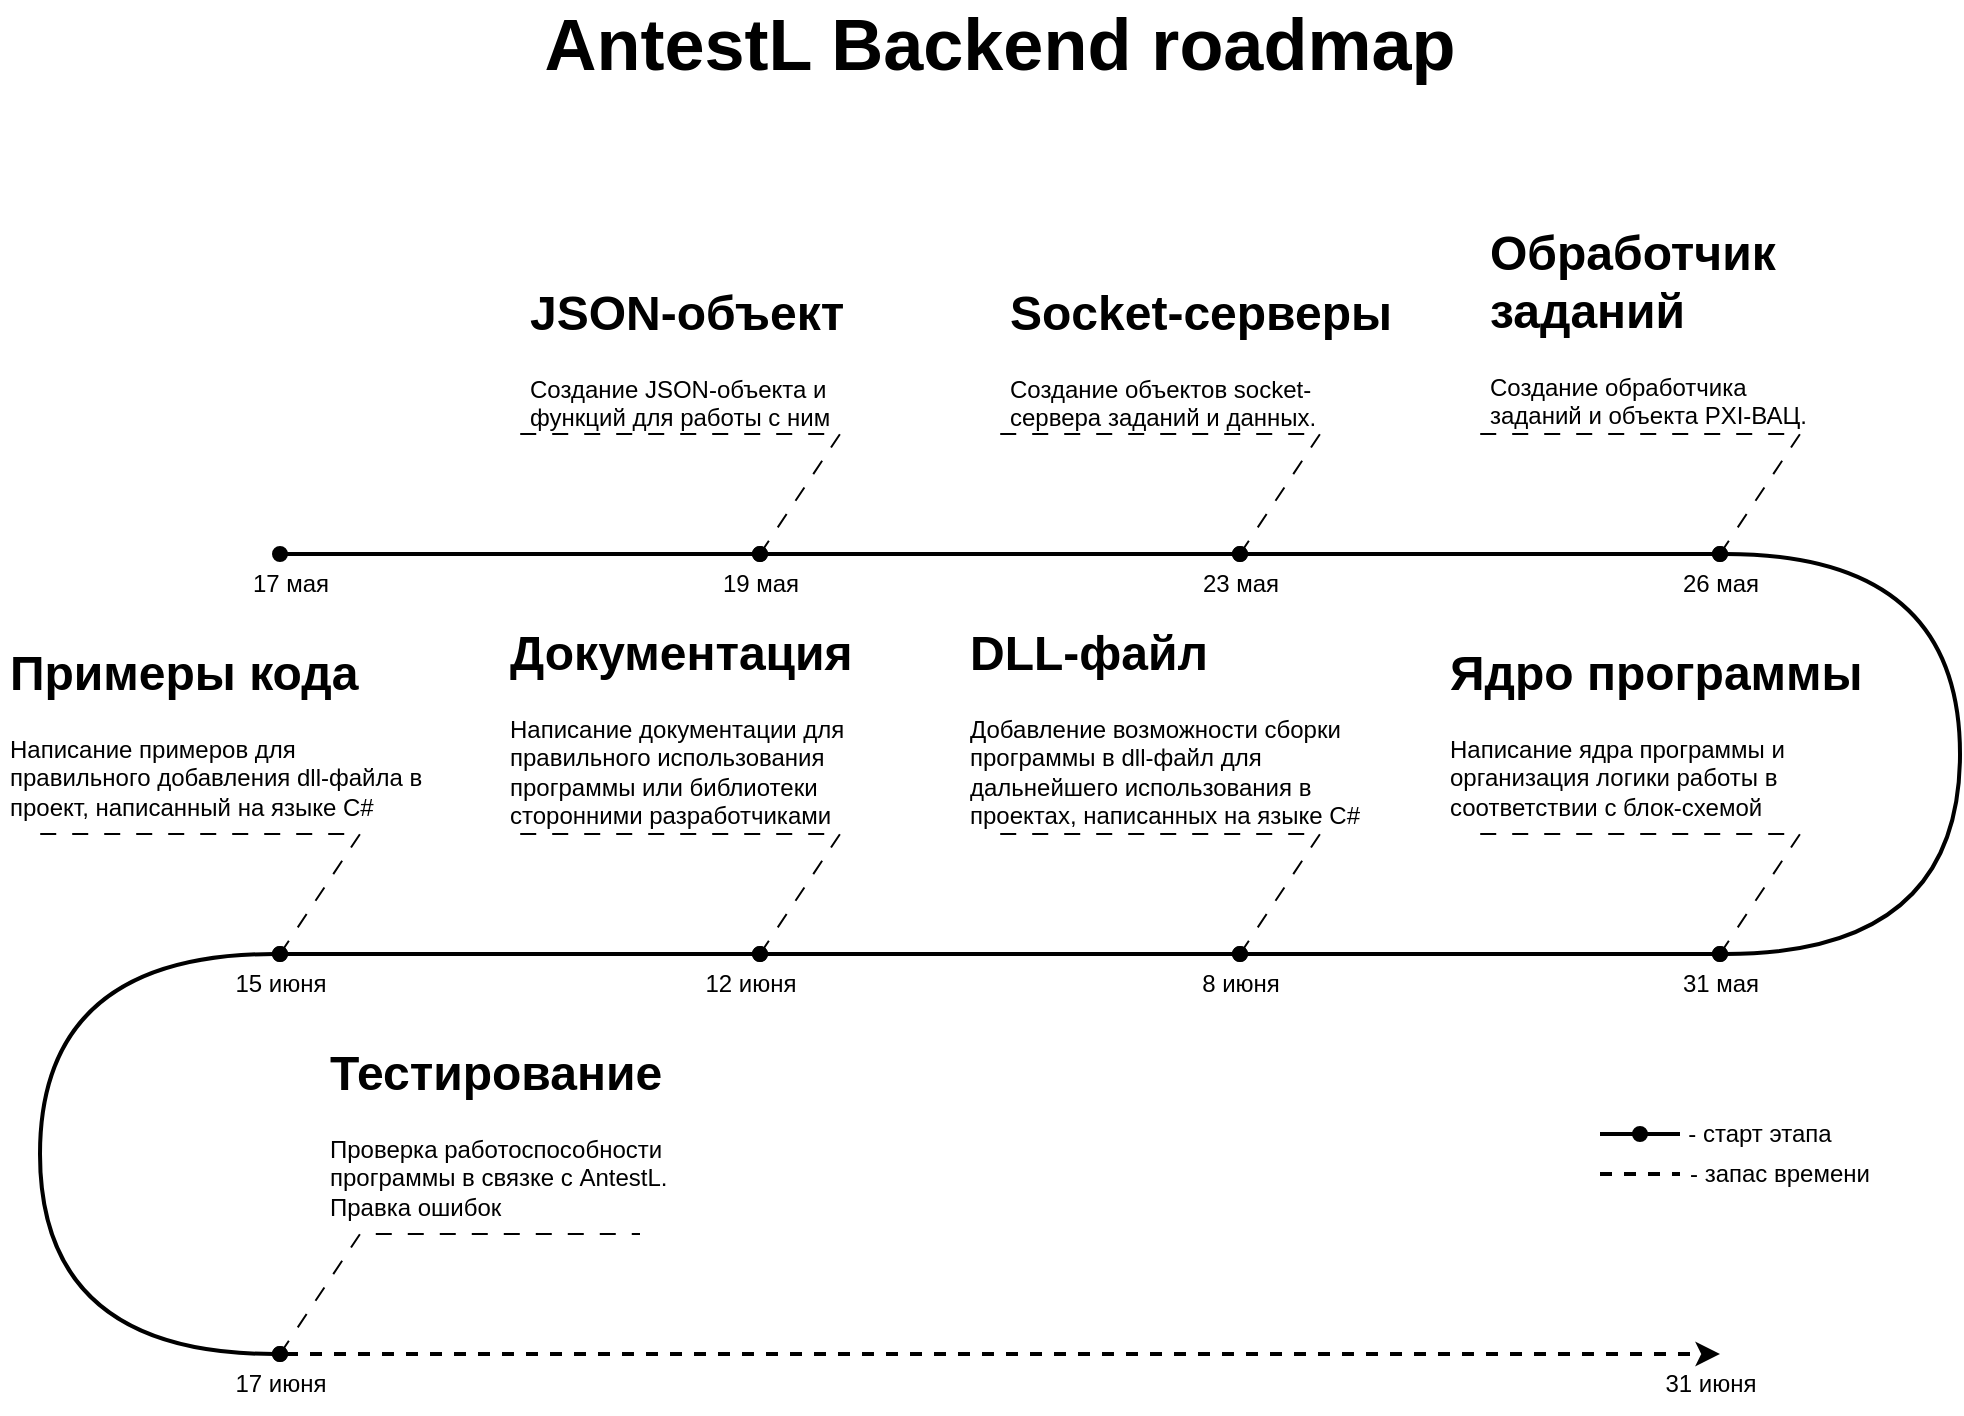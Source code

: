 <mxfile version="21.2.8" type="device">
  <diagram name="Страница 1" id="UXn_hMGYVFuB1G8V9kaG">
    <mxGraphModel dx="2400" dy="2358" grid="1" gridSize="10" guides="1" tooltips="1" connect="1" arrows="1" fold="1" page="1" pageScale="1" pageWidth="827" pageHeight="1169" math="0" shadow="0">
      <root>
        <mxCell id="0" />
        <mxCell id="1" parent="0" />
        <mxCell id="mgb5oVezH8hlTUdS7htL-2" value="&lt;h1&gt;JSON-объект&lt;/h1&gt;&lt;p&gt;Создание JSON-объекта и функций для работы с ним&lt;/p&gt;" style="text;html=1;strokeColor=none;fillColor=none;spacing=5;spacingTop=-20;whiteSpace=wrap;overflow=hidden;rounded=0;" vertex="1" parent="1">
          <mxGeometry x="80" y="100" width="170" height="80" as="geometry" />
        </mxCell>
        <mxCell id="mgb5oVezH8hlTUdS7htL-3" value="&lt;h1&gt;Socket-серверы&lt;/h1&gt;&lt;p&gt;Создание объектов socket-сервера заданий и данных.&amp;nbsp;&lt;/p&gt;" style="text;html=1;strokeColor=none;fillColor=none;spacing=5;spacingTop=-20;whiteSpace=wrap;overflow=hidden;rounded=0;" vertex="1" parent="1">
          <mxGeometry x="320" y="100" width="200" height="80" as="geometry" />
        </mxCell>
        <mxCell id="mgb5oVezH8hlTUdS7htL-4" value="&lt;h1&gt;Обработчик заданий&lt;/h1&gt;&lt;p&gt;Создание обработчика заданий и объекта PXI-ВАЦ.&amp;nbsp;&lt;/p&gt;" style="text;html=1;strokeColor=none;fillColor=none;spacing=5;spacingTop=-20;whiteSpace=wrap;overflow=hidden;rounded=0;" vertex="1" parent="1">
          <mxGeometry x="560" y="70" width="170" height="110" as="geometry" />
        </mxCell>
        <mxCell id="mgb5oVezH8hlTUdS7htL-5" value="&lt;h1&gt;Ядро программы&lt;/h1&gt;&lt;p&gt;Написание ядра программы и организация логики работы в соответствии с блок-схемой&lt;/p&gt;" style="text;html=1;strokeColor=none;fillColor=none;spacing=5;spacingTop=-20;whiteSpace=wrap;overflow=hidden;rounded=0;" vertex="1" parent="1">
          <mxGeometry x="540" y="280" width="220" height="100" as="geometry" />
        </mxCell>
        <mxCell id="mgb5oVezH8hlTUdS7htL-7" value="&lt;h1&gt;DLL-файл&lt;/h1&gt;&lt;p&gt;Добавление возможности сборки программы в dll-файл для дальнейшего использования в проектах, написанных на языке C#&lt;/p&gt;" style="text;html=1;strokeColor=none;fillColor=none;spacing=5;spacingTop=-20;whiteSpace=wrap;overflow=hidden;rounded=0;" vertex="1" parent="1">
          <mxGeometry x="300" y="270" width="210" height="110" as="geometry" />
        </mxCell>
        <mxCell id="mgb5oVezH8hlTUdS7htL-8" value="&lt;h1&gt;Документация&lt;/h1&gt;&lt;p&gt;Написание документации для правильного использования программы или библиотеки сторонними разработчиками&lt;/p&gt;" style="text;html=1;strokeColor=none;fillColor=none;spacing=5;spacingTop=-20;whiteSpace=wrap;overflow=hidden;rounded=0;" vertex="1" parent="1">
          <mxGeometry x="70" y="270" width="190" height="110" as="geometry" />
        </mxCell>
        <mxCell id="mgb5oVezH8hlTUdS7htL-9" value="&lt;h1&gt;Примеры кода&lt;/h1&gt;&lt;p&gt;Написание примеров для правильного добавления dll-файла в проект, написанный на языке C#&lt;/p&gt;" style="text;html=1;strokeColor=none;fillColor=none;spacing=5;spacingTop=-20;whiteSpace=wrap;overflow=hidden;rounded=0;" vertex="1" parent="1">
          <mxGeometry x="-180" y="280" width="220" height="100" as="geometry" />
        </mxCell>
        <mxCell id="mgb5oVezH8hlTUdS7htL-11" value="" style="endArrow=oval;html=1;rounded=0;startArrow=oval;startFill=1;endFill=1;strokeWidth=2;" edge="1" parent="1">
          <mxGeometry width="50" height="50" relative="1" as="geometry">
            <mxPoint x="-40" y="240" as="sourcePoint" />
            <mxPoint x="200" y="240" as="targetPoint" />
          </mxGeometry>
        </mxCell>
        <mxCell id="mgb5oVezH8hlTUdS7htL-12" value="19 мая" style="text;html=1;align=center;verticalAlign=middle;resizable=0;points=[];autosize=1;strokeColor=none;fillColor=none;" vertex="1" parent="1">
          <mxGeometry x="170" y="240" width="60" height="30" as="geometry" />
        </mxCell>
        <mxCell id="mgb5oVezH8hlTUdS7htL-13" value="" style="endArrow=none;html=1;rounded=0;dashed=1;dashPattern=8 8;" edge="1" parent="1">
          <mxGeometry width="50" height="50" relative="1" as="geometry">
            <mxPoint x="200" y="240" as="sourcePoint" />
            <mxPoint x="80" y="180" as="targetPoint" />
            <Array as="points">
              <mxPoint x="240" y="180" />
            </Array>
          </mxGeometry>
        </mxCell>
        <mxCell id="mgb5oVezH8hlTUdS7htL-14" value="23 мая" style="text;html=1;align=center;verticalAlign=middle;resizable=0;points=[];autosize=1;strokeColor=none;fillColor=none;" vertex="1" parent="1">
          <mxGeometry x="410" y="240" width="60" height="30" as="geometry" />
        </mxCell>
        <mxCell id="mgb5oVezH8hlTUdS7htL-15" value="" style="endArrow=oval;html=1;rounded=0;startArrow=oval;startFill=1;endFill=1;strokeWidth=2;" edge="1" parent="1">
          <mxGeometry width="50" height="50" relative="1" as="geometry">
            <mxPoint x="200" y="240" as="sourcePoint" />
            <mxPoint x="440" y="240" as="targetPoint" />
          </mxGeometry>
        </mxCell>
        <mxCell id="mgb5oVezH8hlTUdS7htL-16" value="26 мая" style="text;html=1;align=center;verticalAlign=middle;resizable=0;points=[];autosize=1;strokeColor=none;fillColor=none;" vertex="1" parent="1">
          <mxGeometry x="650" y="240" width="60" height="30" as="geometry" />
        </mxCell>
        <mxCell id="mgb5oVezH8hlTUdS7htL-17" value="" style="endArrow=none;html=1;rounded=0;dashed=1;dashPattern=8 8;" edge="1" parent="1">
          <mxGeometry width="50" height="50" relative="1" as="geometry">
            <mxPoint x="440" y="240" as="sourcePoint" />
            <mxPoint x="320" y="180" as="targetPoint" />
            <Array as="points">
              <mxPoint x="480" y="180" />
            </Array>
          </mxGeometry>
        </mxCell>
        <mxCell id="mgb5oVezH8hlTUdS7htL-18" value="" style="endArrow=oval;html=1;rounded=0;startArrow=oval;startFill=1;endFill=1;strokeWidth=2;" edge="1" parent="1">
          <mxGeometry width="50" height="50" relative="1" as="geometry">
            <mxPoint x="440" y="240" as="sourcePoint" />
            <mxPoint x="680" y="240" as="targetPoint" />
          </mxGeometry>
        </mxCell>
        <mxCell id="mgb5oVezH8hlTUdS7htL-19" value="" style="endArrow=none;html=1;rounded=0;dashed=1;dashPattern=8 8;" edge="1" parent="1">
          <mxGeometry width="50" height="50" relative="1" as="geometry">
            <mxPoint x="680" y="240" as="sourcePoint" />
            <mxPoint x="560" y="180" as="targetPoint" />
            <Array as="points">
              <mxPoint x="720" y="180" />
            </Array>
          </mxGeometry>
        </mxCell>
        <mxCell id="mgb5oVezH8hlTUdS7htL-20" value="31 мая" style="text;html=1;align=center;verticalAlign=middle;resizable=0;points=[];autosize=1;strokeColor=none;fillColor=none;" vertex="1" parent="1">
          <mxGeometry x="650" y="440" width="60" height="30" as="geometry" />
        </mxCell>
        <mxCell id="mgb5oVezH8hlTUdS7htL-21" value="" style="curved=1;endArrow=oval;html=1;rounded=0;endFill=1;startArrow=oval;startFill=1;strokeWidth=2;" edge="1" parent="1">
          <mxGeometry width="50" height="50" relative="1" as="geometry">
            <mxPoint x="680" y="440" as="sourcePoint" />
            <mxPoint x="680" y="240" as="targetPoint" />
            <Array as="points">
              <mxPoint x="800" y="440" />
              <mxPoint x="800" y="240" />
            </Array>
          </mxGeometry>
        </mxCell>
        <mxCell id="mgb5oVezH8hlTUdS7htL-22" value="" style="endArrow=oval;html=1;rounded=0;startArrow=oval;startFill=1;endFill=1;strokeWidth=2;" edge="1" parent="1">
          <mxGeometry width="50" height="50" relative="1" as="geometry">
            <mxPoint x="440" y="440" as="sourcePoint" />
            <mxPoint x="680" y="440" as="targetPoint" />
          </mxGeometry>
        </mxCell>
        <mxCell id="mgb5oVezH8hlTUdS7htL-23" value="" style="endArrow=none;html=1;rounded=0;dashed=1;dashPattern=8 8;" edge="1" parent="1">
          <mxGeometry width="50" height="50" relative="1" as="geometry">
            <mxPoint x="680" y="440" as="sourcePoint" />
            <mxPoint x="560" y="380" as="targetPoint" />
            <Array as="points">
              <mxPoint x="720" y="380" />
            </Array>
          </mxGeometry>
        </mxCell>
        <mxCell id="mgb5oVezH8hlTUdS7htL-24" value="" style="endArrow=oval;html=1;rounded=0;startArrow=oval;startFill=1;endFill=1;strokeWidth=2;" edge="1" parent="1">
          <mxGeometry width="50" height="50" relative="1" as="geometry">
            <mxPoint x="200" y="440" as="sourcePoint" />
            <mxPoint x="440" y="440" as="targetPoint" />
          </mxGeometry>
        </mxCell>
        <mxCell id="mgb5oVezH8hlTUdS7htL-25" value="" style="endArrow=none;html=1;rounded=0;dashed=1;dashPattern=8 8;" edge="1" parent="1">
          <mxGeometry width="50" height="50" relative="1" as="geometry">
            <mxPoint x="440" y="440" as="sourcePoint" />
            <mxPoint x="320" y="380" as="targetPoint" />
            <Array as="points">
              <mxPoint x="480" y="380" />
            </Array>
          </mxGeometry>
        </mxCell>
        <mxCell id="mgb5oVezH8hlTUdS7htL-26" value="" style="endArrow=none;html=1;rounded=0;dashed=1;dashPattern=8 8;" edge="1" parent="1">
          <mxGeometry width="50" height="50" relative="1" as="geometry">
            <mxPoint x="200" y="440" as="sourcePoint" />
            <mxPoint x="80" y="380" as="targetPoint" />
            <Array as="points">
              <mxPoint x="240" y="380" />
            </Array>
          </mxGeometry>
        </mxCell>
        <mxCell id="mgb5oVezH8hlTUdS7htL-27" value="" style="endArrow=oval;html=1;rounded=0;startArrow=oval;startFill=1;endFill=1;strokeWidth=2;" edge="1" parent="1">
          <mxGeometry width="50" height="50" relative="1" as="geometry">
            <mxPoint x="-40" y="440" as="sourcePoint" />
            <mxPoint x="200" y="440" as="targetPoint" />
          </mxGeometry>
        </mxCell>
        <mxCell id="mgb5oVezH8hlTUdS7htL-28" value="" style="curved=1;endArrow=oval;html=1;rounded=0;endFill=1;startArrow=oval;startFill=1;strokeWidth=2;" edge="1" parent="1">
          <mxGeometry width="50" height="50" relative="1" as="geometry">
            <mxPoint x="-40" y="640" as="sourcePoint" />
            <mxPoint x="-40" y="440" as="targetPoint" />
            <Array as="points">
              <mxPoint x="-160" y="640" />
              <mxPoint x="-160" y="440" />
            </Array>
          </mxGeometry>
        </mxCell>
        <mxCell id="mgb5oVezH8hlTUdS7htL-29" value="" style="endArrow=none;html=1;rounded=0;dashed=1;dashPattern=8 8;" edge="1" parent="1">
          <mxGeometry width="50" height="50" relative="1" as="geometry">
            <mxPoint x="-40" y="440" as="sourcePoint" />
            <mxPoint x="-160" y="380" as="targetPoint" />
            <Array as="points">
              <mxPoint y="380" />
            </Array>
          </mxGeometry>
        </mxCell>
        <mxCell id="mgb5oVezH8hlTUdS7htL-32" value="" style="endArrow=none;html=1;rounded=0;dashed=1;dashPattern=8 8;" edge="1" parent="1">
          <mxGeometry width="50" height="50" relative="1" as="geometry">
            <mxPoint x="-40" y="640" as="sourcePoint" />
            <mxPoint x="140" y="580" as="targetPoint" />
            <Array as="points">
              <mxPoint y="580" />
            </Array>
          </mxGeometry>
        </mxCell>
        <mxCell id="mgb5oVezH8hlTUdS7htL-33" value="&lt;h1&gt;Тестирование&lt;/h1&gt;&lt;p&gt;Проверка работоспособности программы в связке с AntestL. Правка ошибок&lt;/p&gt;" style="text;html=1;strokeColor=none;fillColor=none;spacing=5;spacingTop=-20;whiteSpace=wrap;overflow=hidden;rounded=0;" vertex="1" parent="1">
          <mxGeometry x="-20" y="480" width="220" height="100" as="geometry" />
        </mxCell>
        <mxCell id="mgb5oVezH8hlTUdS7htL-34" value="8 июня" style="text;html=1;align=center;verticalAlign=middle;resizable=0;points=[];autosize=1;strokeColor=none;fillColor=none;" vertex="1" parent="1">
          <mxGeometry x="410" y="440" width="60" height="30" as="geometry" />
        </mxCell>
        <mxCell id="mgb5oVezH8hlTUdS7htL-35" value="" style="endArrow=classic;html=1;rounded=0;startArrow=oval;startFill=1;endFill=1;strokeWidth=2;dashed=1;" edge="1" parent="1">
          <mxGeometry width="50" height="50" relative="1" as="geometry">
            <mxPoint x="-40" y="640" as="sourcePoint" />
            <mxPoint x="680" y="640" as="targetPoint" />
          </mxGeometry>
        </mxCell>
        <mxCell id="mgb5oVezH8hlTUdS7htL-36" value="12 июня" style="text;html=1;align=center;verticalAlign=middle;resizable=0;points=[];autosize=1;strokeColor=none;fillColor=none;" vertex="1" parent="1">
          <mxGeometry x="160" y="440" width="70" height="30" as="geometry" />
        </mxCell>
        <mxCell id="mgb5oVezH8hlTUdS7htL-37" value="15 июня" style="text;html=1;align=center;verticalAlign=middle;resizable=0;points=[];autosize=1;strokeColor=none;fillColor=none;" vertex="1" parent="1">
          <mxGeometry x="-75" y="440" width="70" height="30" as="geometry" />
        </mxCell>
        <mxCell id="mgb5oVezH8hlTUdS7htL-38" value="17 июня" style="text;html=1;align=center;verticalAlign=middle;resizable=0;points=[];autosize=1;strokeColor=none;fillColor=none;" vertex="1" parent="1">
          <mxGeometry x="-75" y="640" width="70" height="30" as="geometry" />
        </mxCell>
        <mxCell id="mgb5oVezH8hlTUdS7htL-39" value="31 июня" style="text;html=1;align=center;verticalAlign=middle;resizable=0;points=[];autosize=1;strokeColor=none;fillColor=none;" vertex="1" parent="1">
          <mxGeometry x="640" y="640" width="70" height="30" as="geometry" />
        </mxCell>
        <mxCell id="mgb5oVezH8hlTUdS7htL-40" value="17 мая" style="text;html=1;align=center;verticalAlign=middle;resizable=0;points=[];autosize=1;strokeColor=none;fillColor=none;" vertex="1" parent="1">
          <mxGeometry x="-65" y="240" width="60" height="30" as="geometry" />
        </mxCell>
        <mxCell id="mgb5oVezH8hlTUdS7htL-42" value="&lt;b style=&quot;&quot;&gt;&lt;font style=&quot;font-size: 36px;&quot;&gt;AntestL Backend roadmap&lt;/font&gt;&lt;/b&gt;" style="text;html=1;strokeColor=none;fillColor=none;align=center;verticalAlign=middle;whiteSpace=wrap;rounded=0;" vertex="1" parent="1">
          <mxGeometry x="40" y="-30" width="560" height="30" as="geometry" />
        </mxCell>
        <mxCell id="mgb5oVezH8hlTUdS7htL-48" value="" style="endArrow=none;html=1;rounded=0;strokeWidth=2;" edge="1" parent="1">
          <mxGeometry width="50" height="50" relative="1" as="geometry">
            <mxPoint x="620" y="530" as="sourcePoint" />
            <mxPoint x="660" y="530" as="targetPoint" />
          </mxGeometry>
        </mxCell>
        <mxCell id="mgb5oVezH8hlTUdS7htL-49" value="" style="endArrow=none;html=1;rounded=0;strokeWidth=2;startArrow=oval;startFill=1;" edge="1" parent="1">
          <mxGeometry width="50" height="50" relative="1" as="geometry">
            <mxPoint x="640" y="530" as="sourcePoint" />
            <mxPoint x="660" y="530" as="targetPoint" />
          </mxGeometry>
        </mxCell>
        <mxCell id="mgb5oVezH8hlTUdS7htL-50" value="- старт этапа" style="text;html=1;strokeColor=none;fillColor=none;align=center;verticalAlign=middle;whiteSpace=wrap;rounded=0;" vertex="1" parent="1">
          <mxGeometry x="660" y="520" width="80" height="20" as="geometry" />
        </mxCell>
        <mxCell id="mgb5oVezH8hlTUdS7htL-51" value="" style="endArrow=none;dashed=1;html=1;rounded=0;strokeWidth=2;" edge="1" parent="1">
          <mxGeometry width="50" height="50" relative="1" as="geometry">
            <mxPoint x="620" y="550" as="sourcePoint" />
            <mxPoint x="660" y="550" as="targetPoint" />
          </mxGeometry>
        </mxCell>
        <mxCell id="mgb5oVezH8hlTUdS7htL-52" value="- запас времени" style="text;html=1;strokeColor=none;fillColor=none;align=center;verticalAlign=middle;whiteSpace=wrap;rounded=0;" vertex="1" parent="1">
          <mxGeometry x="660" y="540" width="100" height="20" as="geometry" />
        </mxCell>
      </root>
    </mxGraphModel>
  </diagram>
</mxfile>
